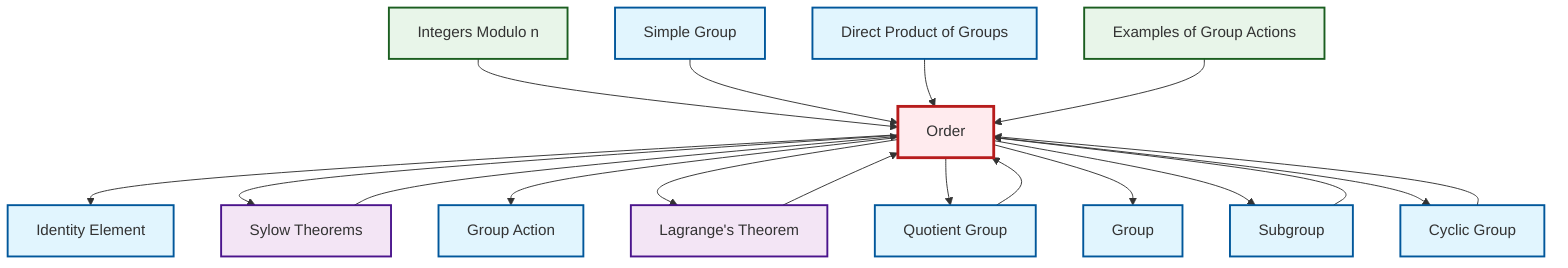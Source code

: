 graph TD
    classDef definition fill:#e1f5fe,stroke:#01579b,stroke-width:2px
    classDef theorem fill:#f3e5f5,stroke:#4a148c,stroke-width:2px
    classDef axiom fill:#fff3e0,stroke:#e65100,stroke-width:2px
    classDef example fill:#e8f5e9,stroke:#1b5e20,stroke-width:2px
    classDef current fill:#ffebee,stroke:#b71c1c,stroke-width:3px
    ex-group-action-examples["Examples of Group Actions"]:::example
    def-group-action["Group Action"]:::definition
    thm-lagrange["Lagrange's Theorem"]:::theorem
    def-simple-group["Simple Group"]:::definition
    def-identity-element["Identity Element"]:::definition
    def-cyclic-group["Cyclic Group"]:::definition
    def-order["Order"]:::definition
    def-direct-product["Direct Product of Groups"]:::definition
    def-quotient-group["Quotient Group"]:::definition
    def-subgroup["Subgroup"]:::definition
    thm-sylow["Sylow Theorems"]:::theorem
    def-group["Group"]:::definition
    ex-quotient-integers-mod-n["Integers Modulo n"]:::example
    ex-quotient-integers-mod-n --> def-order
    def-quotient-group --> def-order
    def-simple-group --> def-order
    def-order --> def-identity-element
    def-direct-product --> def-order
    def-order --> thm-sylow
    def-order --> def-group-action
    def-order --> thm-lagrange
    def-cyclic-group --> def-order
    def-order --> def-quotient-group
    ex-group-action-examples --> def-order
    def-subgroup --> def-order
    def-order --> def-group
    thm-lagrange --> def-order
    thm-sylow --> def-order
    def-order --> def-subgroup
    def-order --> def-cyclic-group
    class def-order current
